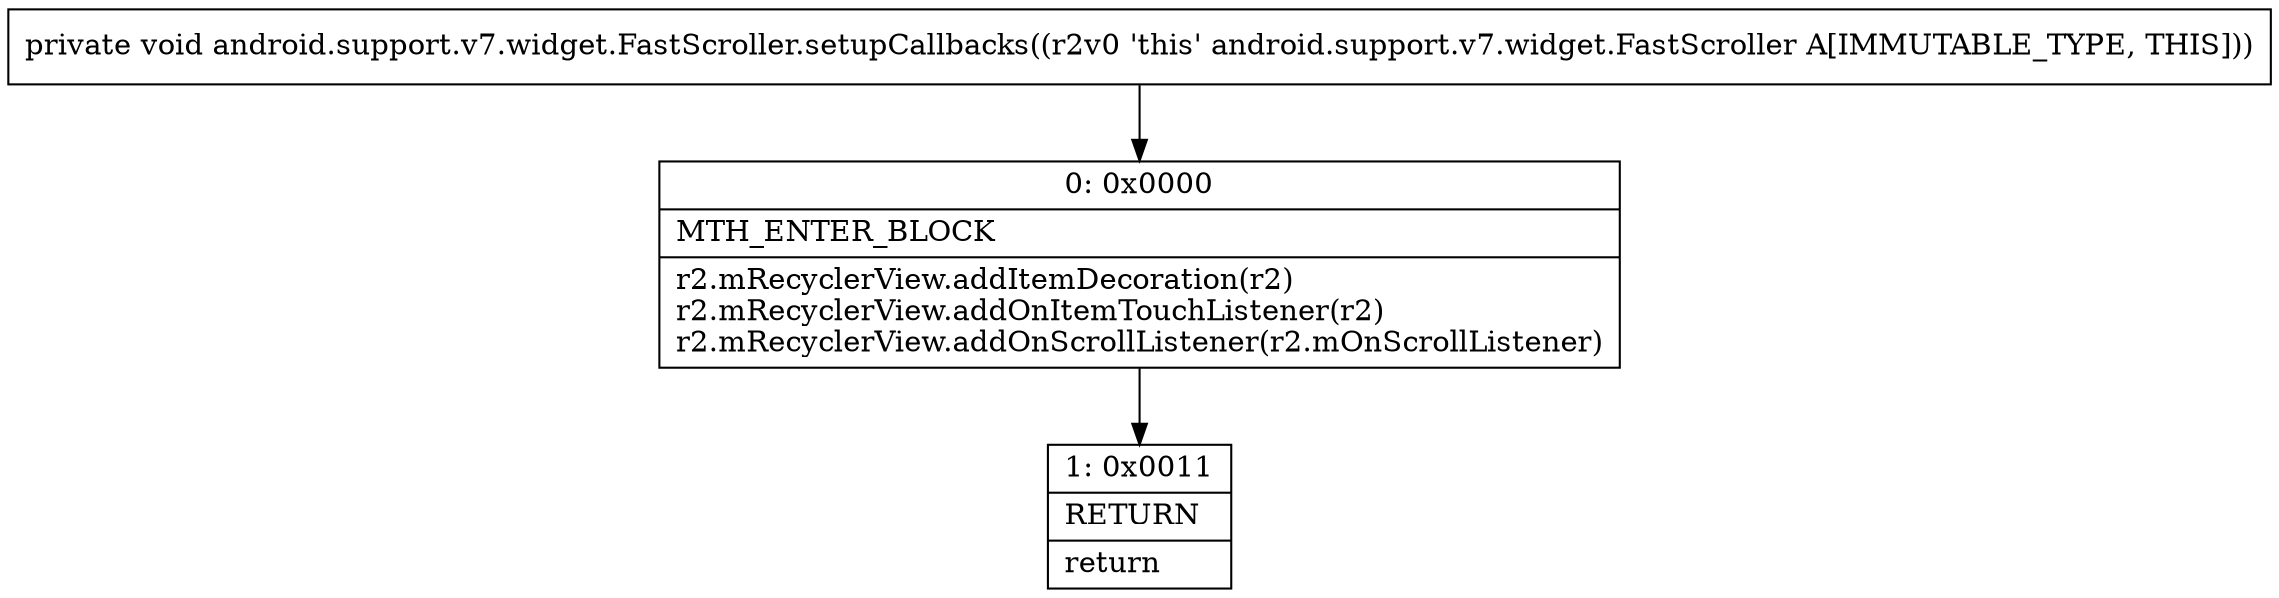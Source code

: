 digraph "CFG forandroid.support.v7.widget.FastScroller.setupCallbacks()V" {
Node_0 [shape=record,label="{0\:\ 0x0000|MTH_ENTER_BLOCK\l|r2.mRecyclerView.addItemDecoration(r2)\lr2.mRecyclerView.addOnItemTouchListener(r2)\lr2.mRecyclerView.addOnScrollListener(r2.mOnScrollListener)\l}"];
Node_1 [shape=record,label="{1\:\ 0x0011|RETURN\l|return\l}"];
MethodNode[shape=record,label="{private void android.support.v7.widget.FastScroller.setupCallbacks((r2v0 'this' android.support.v7.widget.FastScroller A[IMMUTABLE_TYPE, THIS])) }"];
MethodNode -> Node_0;
Node_0 -> Node_1;
}


